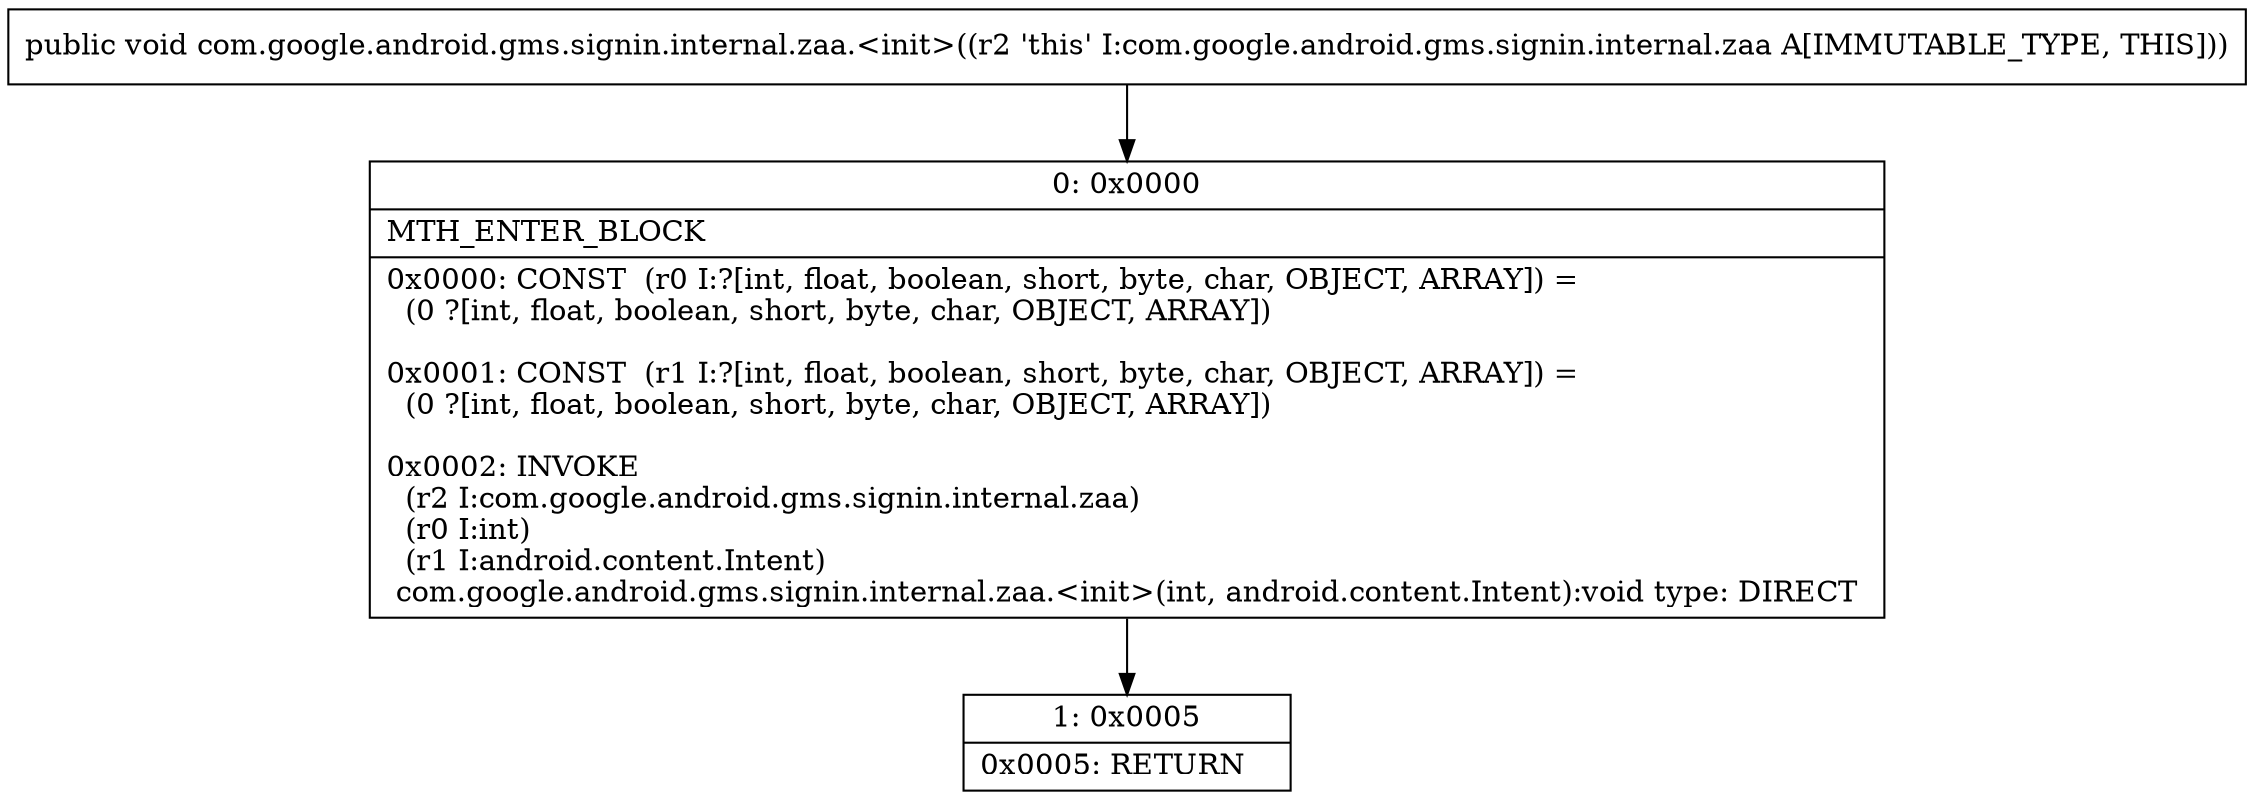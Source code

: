 digraph "CFG forcom.google.android.gms.signin.internal.zaa.\<init\>()V" {
Node_0 [shape=record,label="{0\:\ 0x0000|MTH_ENTER_BLOCK\l|0x0000: CONST  (r0 I:?[int, float, boolean, short, byte, char, OBJECT, ARRAY]) = \l  (0 ?[int, float, boolean, short, byte, char, OBJECT, ARRAY])\l \l0x0001: CONST  (r1 I:?[int, float, boolean, short, byte, char, OBJECT, ARRAY]) = \l  (0 ?[int, float, boolean, short, byte, char, OBJECT, ARRAY])\l \l0x0002: INVOKE  \l  (r2 I:com.google.android.gms.signin.internal.zaa)\l  (r0 I:int)\l  (r1 I:android.content.Intent)\l com.google.android.gms.signin.internal.zaa.\<init\>(int, android.content.Intent):void type: DIRECT \l}"];
Node_1 [shape=record,label="{1\:\ 0x0005|0x0005: RETURN   \l}"];
MethodNode[shape=record,label="{public void com.google.android.gms.signin.internal.zaa.\<init\>((r2 'this' I:com.google.android.gms.signin.internal.zaa A[IMMUTABLE_TYPE, THIS])) }"];
MethodNode -> Node_0;
Node_0 -> Node_1;
}

